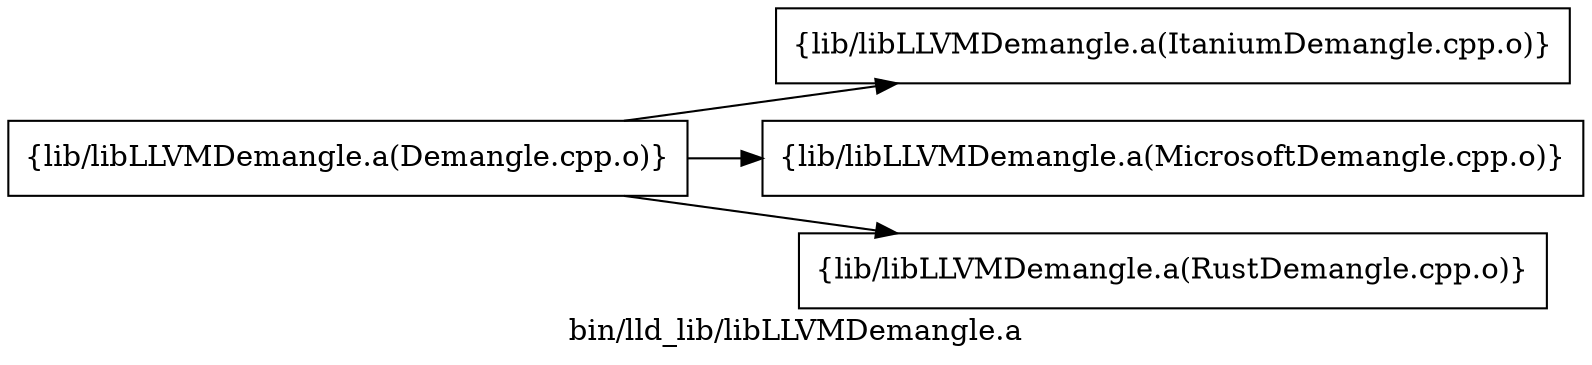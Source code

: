 digraph "bin/lld_lib/libLLVMDemangle.a" {
	label="bin/lld_lib/libLLVMDemangle.a";
	rankdir=LR;
	{ rank=same; Node0x5573cb83e6c8;  }

	Node0x5573cb83e6c8 [shape=record,shape=box,group=0,label="{lib/libLLVMDemangle.a(Demangle.cpp.o)}"];
	Node0x5573cb83e6c8 -> Node0x5573cb83e9e8;
	Node0x5573cb83e6c8 -> Node0x5573cb8448e8;
	Node0x5573cb83e6c8 -> Node0x5573cb85a788;
	Node0x5573cb83e9e8 [shape=record,shape=box,group=0,label="{lib/libLLVMDemangle.a(ItaniumDemangle.cpp.o)}"];
	Node0x5573cb8448e8 [shape=record,shape=box,group=0,label="{lib/libLLVMDemangle.a(MicrosoftDemangle.cpp.o)}"];
	Node0x5573cb85a788 [shape=record,shape=box,group=0,label="{lib/libLLVMDemangle.a(RustDemangle.cpp.o)}"];
}
